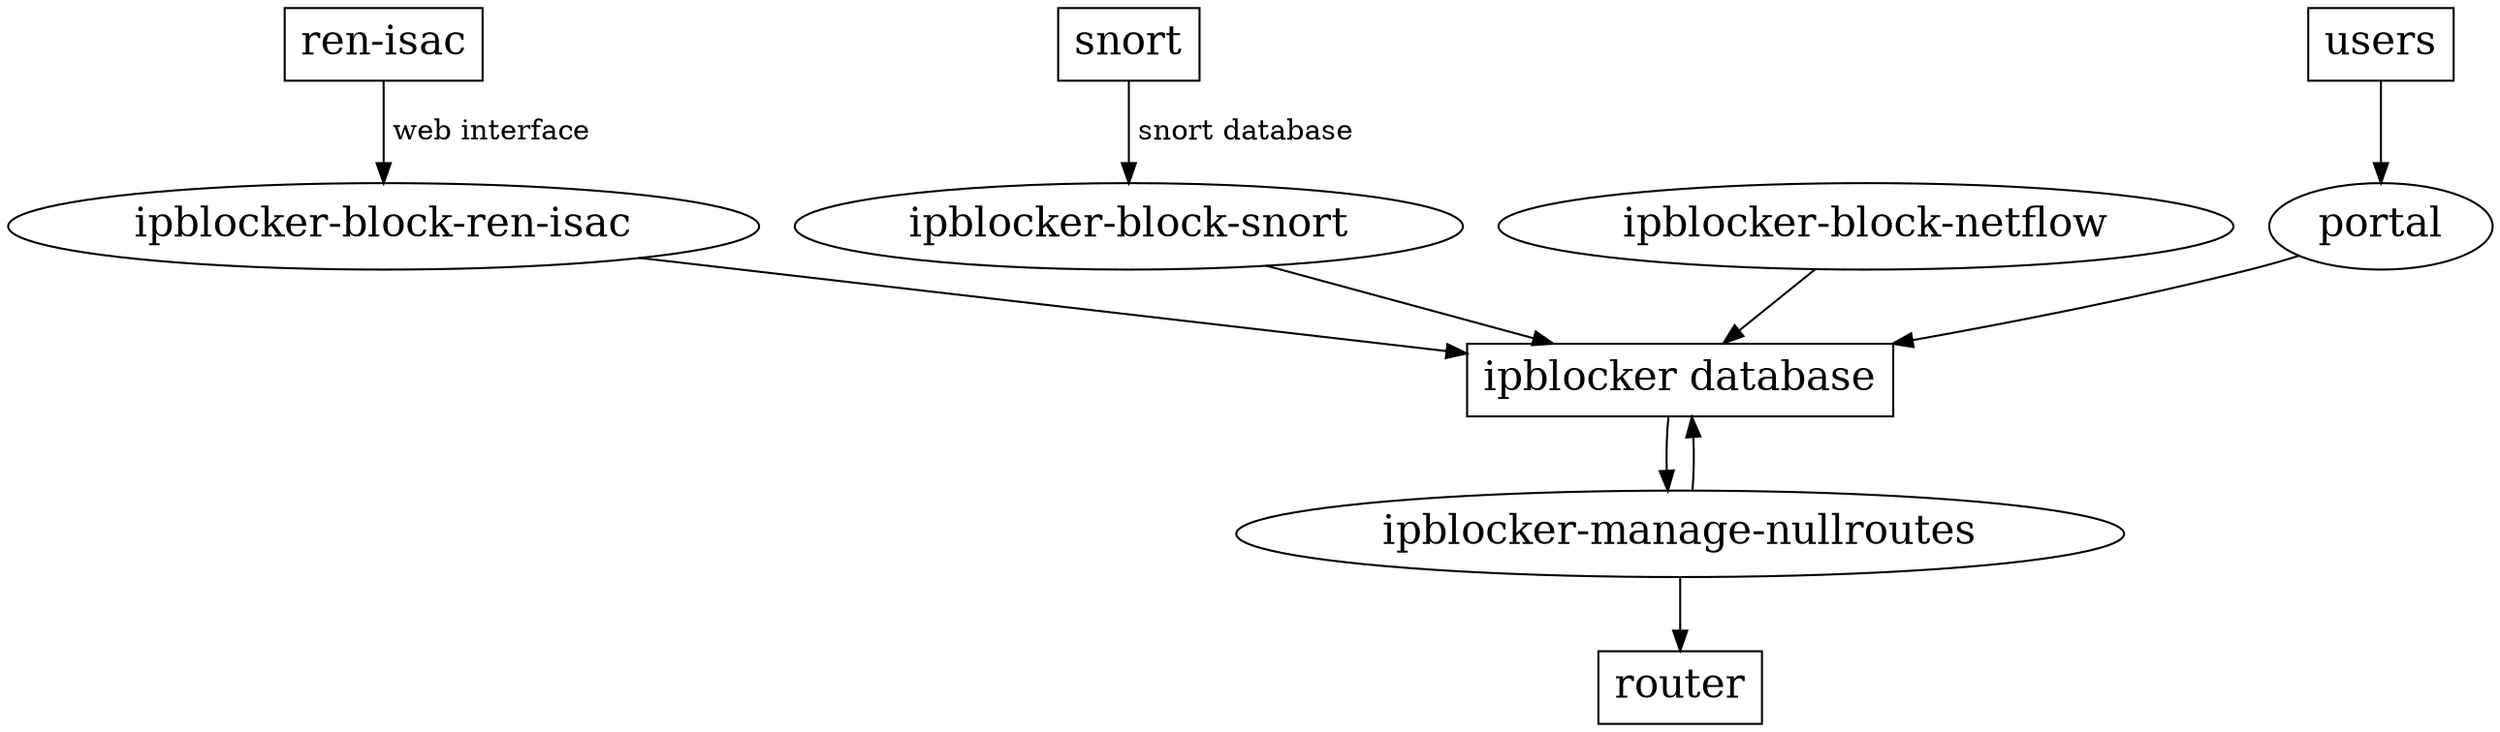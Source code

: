 digraph G {
    node [fontsize=20];
    graph [overlap=false];
    database [shape=box label="ipblocker database"];
    router [shape=box];
    imn [label="ipblocker-manage-nullroutes"];
    ri  [shape=box label="ren-isac"];
    snort [shape=box];
    users [shape=box];
    ibr [label="ipblocker-block-ren-isac"];
    ibs [label="ipblocker-block-snort"];
    ibn [label="ipblocker-block-netflow"];

    users -> portal;
    portal -> database;
    snort -> ibs [label=" snort database" arrowtail=crow];
    ibs -> database;
    ri  -> ibr [label=" web interface" arrowtail=crow] ;
    ibr -> database;
    ibn -> database;
    imn -> database;

    database -> imn;
    imn -> router;
}
